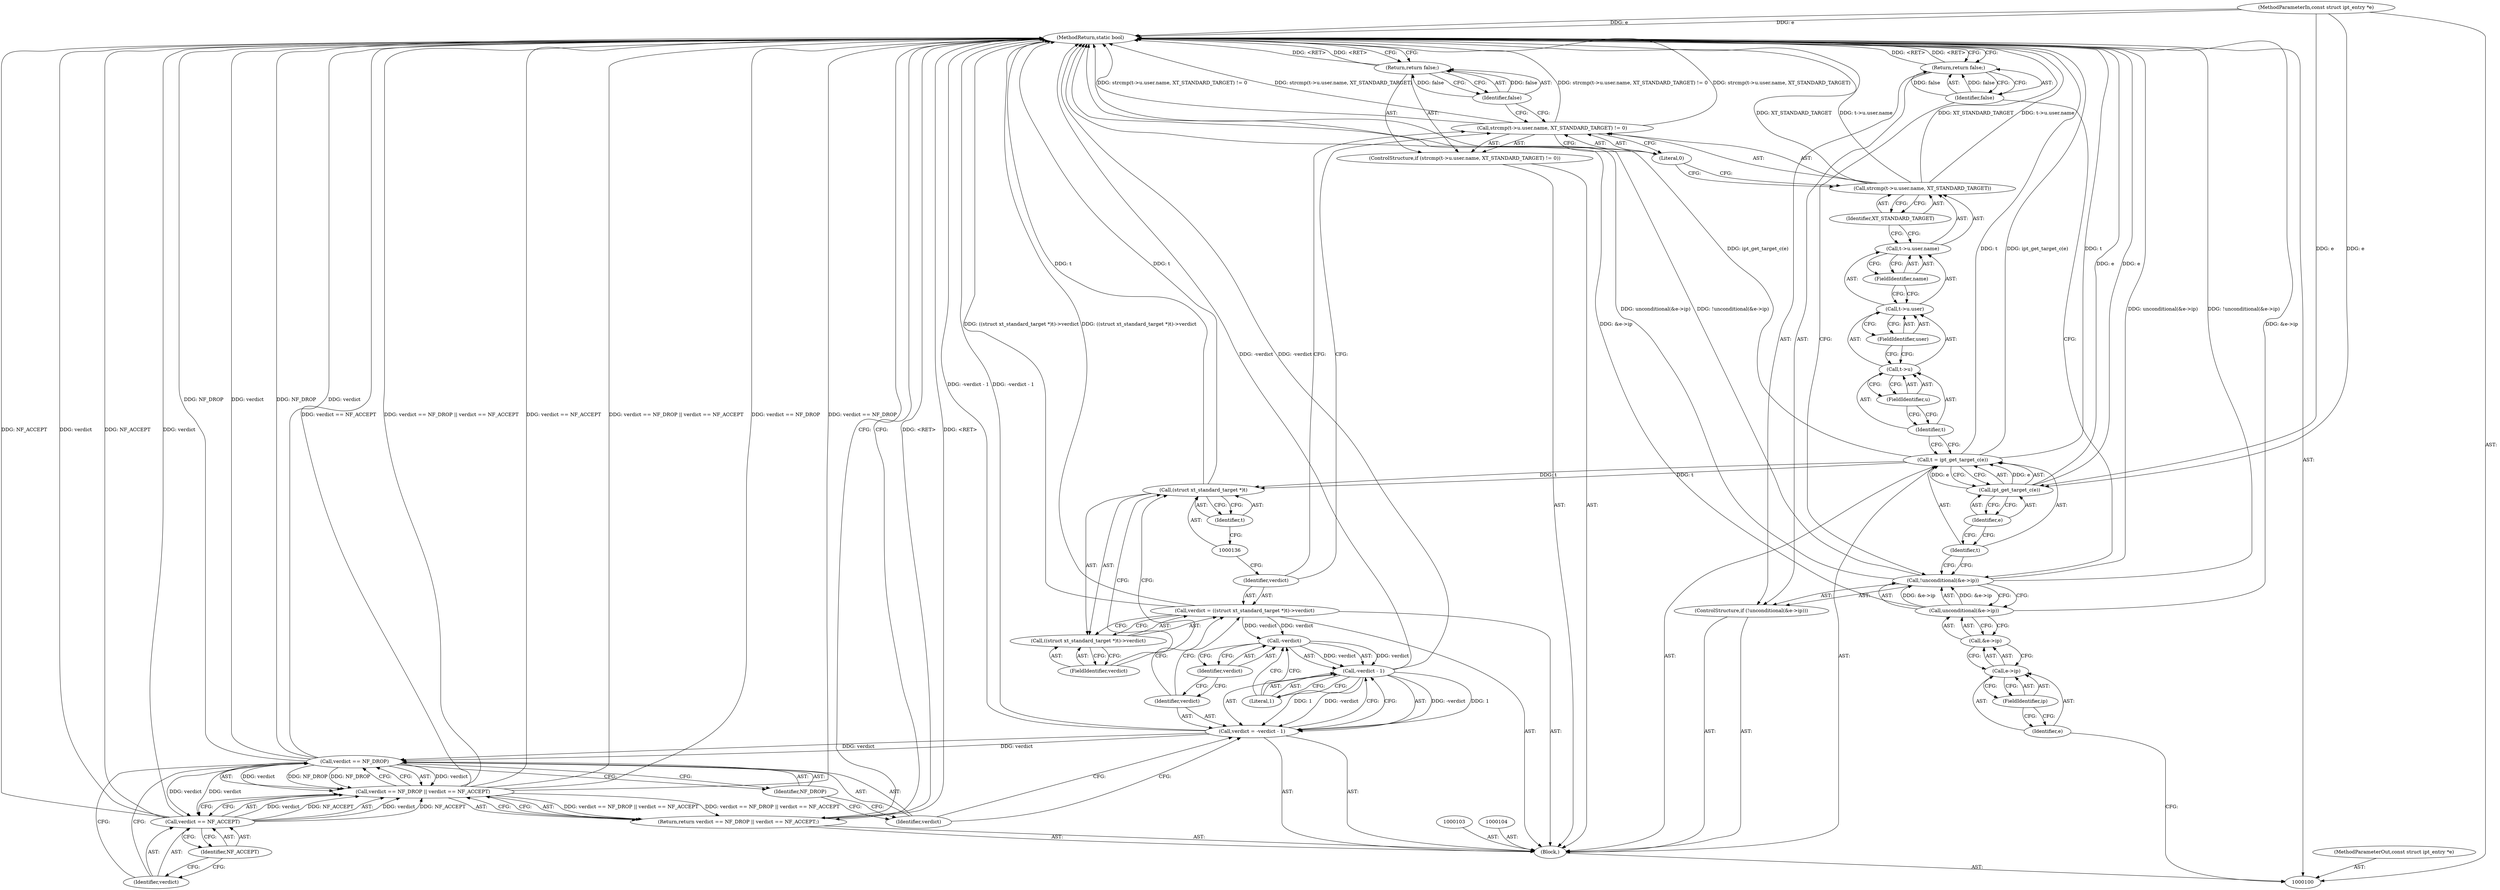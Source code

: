 digraph "1_linux_54d83fc74aa9ec72794373cb47432c5f7fb1a309_4" {
"1000153" [label="(MethodReturn,static bool)"];
"1000101" [label="(MethodParameterIn,const struct ipt_entry *e)"];
"1000227" [label="(MethodParameterOut,const struct ipt_entry *e)"];
"1000130" [label="(Return,return false;)"];
"1000131" [label="(Identifier,false)"];
"1000132" [label="(Call,verdict = ((struct xt_standard_target *)t)->verdict)"];
"1000133" [label="(Identifier,verdict)"];
"1000134" [label="(Call,((struct xt_standard_target *)t)->verdict)"];
"1000135" [label="(Call,(struct xt_standard_target *)t)"];
"1000137" [label="(Identifier,t)"];
"1000138" [label="(FieldIdentifier,verdict)"];
"1000139" [label="(Call,verdict = -verdict - 1)"];
"1000140" [label="(Identifier,verdict)"];
"1000141" [label="(Call,-verdict - 1)"];
"1000142" [label="(Call,-verdict)"];
"1000143" [label="(Identifier,verdict)"];
"1000144" [label="(Literal,1)"];
"1000145" [label="(Return,return verdict == NF_DROP || verdict == NF_ACCEPT;)"];
"1000149" [label="(Identifier,NF_DROP)"];
"1000150" [label="(Call,verdict == NF_ACCEPT)"];
"1000151" [label="(Identifier,verdict)"];
"1000152" [label="(Identifier,NF_ACCEPT)"];
"1000146" [label="(Call,verdict == NF_DROP || verdict == NF_ACCEPT)"];
"1000147" [label="(Call,verdict == NF_DROP)"];
"1000148" [label="(Identifier,verdict)"];
"1000102" [label="(Block,)"];
"1000105" [label="(ControlStructure,if (!unconditional(&e->ip)))"];
"1000108" [label="(Call,&e->ip)"];
"1000109" [label="(Call,e->ip)"];
"1000110" [label="(Identifier,e)"];
"1000111" [label="(FieldIdentifier,ip)"];
"1000106" [label="(Call,!unconditional(&e->ip))"];
"1000107" [label="(Call,unconditional(&e->ip))"];
"1000113" [label="(Identifier,false)"];
"1000112" [label="(Return,return false;)"];
"1000114" [label="(Call,t = ipt_get_target_c(e))"];
"1000115" [label="(Identifier,t)"];
"1000117" [label="(Identifier,e)"];
"1000116" [label="(Call,ipt_get_target_c(e))"];
"1000121" [label="(Call,t->u.user.name)"];
"1000122" [label="(Call,t->u.user)"];
"1000123" [label="(Call,t->u)"];
"1000124" [label="(Identifier,t)"];
"1000125" [label="(FieldIdentifier,u)"];
"1000126" [label="(FieldIdentifier,user)"];
"1000118" [label="(ControlStructure,if (strcmp(t->u.user.name, XT_STANDARD_TARGET) != 0))"];
"1000127" [label="(FieldIdentifier,name)"];
"1000128" [label="(Identifier,XT_STANDARD_TARGET)"];
"1000129" [label="(Literal,0)"];
"1000119" [label="(Call,strcmp(t->u.user.name, XT_STANDARD_TARGET) != 0)"];
"1000120" [label="(Call,strcmp(t->u.user.name, XT_STANDARD_TARGET))"];
"1000153" -> "1000100"  [label="AST: "];
"1000153" -> "1000112"  [label="CFG: "];
"1000153" -> "1000130"  [label="CFG: "];
"1000153" -> "1000145"  [label="CFG: "];
"1000145" -> "1000153"  [label="DDG: <RET>"];
"1000116" -> "1000153"  [label="DDG: e"];
"1000141" -> "1000153"  [label="DDG: -verdict"];
"1000107" -> "1000153"  [label="DDG: &e->ip"];
"1000150" -> "1000153"  [label="DDG: NF_ACCEPT"];
"1000150" -> "1000153"  [label="DDG: verdict"];
"1000132" -> "1000153"  [label="DDG: ((struct xt_standard_target *)t)->verdict"];
"1000146" -> "1000153"  [label="DDG: verdict == NF_ACCEPT"];
"1000146" -> "1000153"  [label="DDG: verdict == NF_DROP || verdict == NF_ACCEPT"];
"1000146" -> "1000153"  [label="DDG: verdict == NF_DROP"];
"1000120" -> "1000153"  [label="DDG: XT_STANDARD_TARGET"];
"1000120" -> "1000153"  [label="DDG: t->u.user.name"];
"1000119" -> "1000153"  [label="DDG: strcmp(t->u.user.name, XT_STANDARD_TARGET) != 0"];
"1000119" -> "1000153"  [label="DDG: strcmp(t->u.user.name, XT_STANDARD_TARGET)"];
"1000106" -> "1000153"  [label="DDG: unconditional(&e->ip)"];
"1000106" -> "1000153"  [label="DDG: !unconditional(&e->ip)"];
"1000139" -> "1000153"  [label="DDG: -verdict - 1"];
"1000114" -> "1000153"  [label="DDG: t"];
"1000114" -> "1000153"  [label="DDG: ipt_get_target_c(e)"];
"1000147" -> "1000153"  [label="DDG: NF_DROP"];
"1000147" -> "1000153"  [label="DDG: verdict"];
"1000101" -> "1000153"  [label="DDG: e"];
"1000135" -> "1000153"  [label="DDG: t"];
"1000112" -> "1000153"  [label="DDG: <RET>"];
"1000130" -> "1000153"  [label="DDG: <RET>"];
"1000101" -> "1000100"  [label="AST: "];
"1000101" -> "1000153"  [label="DDG: e"];
"1000101" -> "1000116"  [label="DDG: e"];
"1000227" -> "1000100"  [label="AST: "];
"1000130" -> "1000118"  [label="AST: "];
"1000130" -> "1000131"  [label="CFG: "];
"1000131" -> "1000130"  [label="AST: "];
"1000153" -> "1000130"  [label="CFG: "];
"1000130" -> "1000153"  [label="DDG: <RET>"];
"1000131" -> "1000130"  [label="DDG: false"];
"1000131" -> "1000130"  [label="AST: "];
"1000131" -> "1000119"  [label="CFG: "];
"1000130" -> "1000131"  [label="CFG: "];
"1000131" -> "1000130"  [label="DDG: false"];
"1000132" -> "1000102"  [label="AST: "];
"1000132" -> "1000134"  [label="CFG: "];
"1000133" -> "1000132"  [label="AST: "];
"1000134" -> "1000132"  [label="AST: "];
"1000140" -> "1000132"  [label="CFG: "];
"1000132" -> "1000153"  [label="DDG: ((struct xt_standard_target *)t)->verdict"];
"1000132" -> "1000142"  [label="DDG: verdict"];
"1000133" -> "1000132"  [label="AST: "];
"1000133" -> "1000119"  [label="CFG: "];
"1000136" -> "1000133"  [label="CFG: "];
"1000134" -> "1000132"  [label="AST: "];
"1000134" -> "1000138"  [label="CFG: "];
"1000135" -> "1000134"  [label="AST: "];
"1000138" -> "1000134"  [label="AST: "];
"1000132" -> "1000134"  [label="CFG: "];
"1000135" -> "1000134"  [label="AST: "];
"1000135" -> "1000137"  [label="CFG: "];
"1000136" -> "1000135"  [label="AST: "];
"1000137" -> "1000135"  [label="AST: "];
"1000138" -> "1000135"  [label="CFG: "];
"1000135" -> "1000153"  [label="DDG: t"];
"1000114" -> "1000135"  [label="DDG: t"];
"1000137" -> "1000135"  [label="AST: "];
"1000137" -> "1000136"  [label="CFG: "];
"1000135" -> "1000137"  [label="CFG: "];
"1000138" -> "1000134"  [label="AST: "];
"1000138" -> "1000135"  [label="CFG: "];
"1000134" -> "1000138"  [label="CFG: "];
"1000139" -> "1000102"  [label="AST: "];
"1000139" -> "1000141"  [label="CFG: "];
"1000140" -> "1000139"  [label="AST: "];
"1000141" -> "1000139"  [label="AST: "];
"1000148" -> "1000139"  [label="CFG: "];
"1000139" -> "1000153"  [label="DDG: -verdict - 1"];
"1000141" -> "1000139"  [label="DDG: -verdict"];
"1000141" -> "1000139"  [label="DDG: 1"];
"1000139" -> "1000147"  [label="DDG: verdict"];
"1000140" -> "1000139"  [label="AST: "];
"1000140" -> "1000132"  [label="CFG: "];
"1000143" -> "1000140"  [label="CFG: "];
"1000141" -> "1000139"  [label="AST: "];
"1000141" -> "1000144"  [label="CFG: "];
"1000142" -> "1000141"  [label="AST: "];
"1000144" -> "1000141"  [label="AST: "];
"1000139" -> "1000141"  [label="CFG: "];
"1000141" -> "1000153"  [label="DDG: -verdict"];
"1000141" -> "1000139"  [label="DDG: -verdict"];
"1000141" -> "1000139"  [label="DDG: 1"];
"1000142" -> "1000141"  [label="DDG: verdict"];
"1000142" -> "1000141"  [label="AST: "];
"1000142" -> "1000143"  [label="CFG: "];
"1000143" -> "1000142"  [label="AST: "];
"1000144" -> "1000142"  [label="CFG: "];
"1000142" -> "1000141"  [label="DDG: verdict"];
"1000132" -> "1000142"  [label="DDG: verdict"];
"1000143" -> "1000142"  [label="AST: "];
"1000143" -> "1000140"  [label="CFG: "];
"1000142" -> "1000143"  [label="CFG: "];
"1000144" -> "1000141"  [label="AST: "];
"1000144" -> "1000142"  [label="CFG: "];
"1000141" -> "1000144"  [label="CFG: "];
"1000145" -> "1000102"  [label="AST: "];
"1000145" -> "1000146"  [label="CFG: "];
"1000146" -> "1000145"  [label="AST: "];
"1000153" -> "1000145"  [label="CFG: "];
"1000145" -> "1000153"  [label="DDG: <RET>"];
"1000146" -> "1000145"  [label="DDG: verdict == NF_DROP || verdict == NF_ACCEPT"];
"1000149" -> "1000147"  [label="AST: "];
"1000149" -> "1000148"  [label="CFG: "];
"1000147" -> "1000149"  [label="CFG: "];
"1000150" -> "1000146"  [label="AST: "];
"1000150" -> "1000152"  [label="CFG: "];
"1000151" -> "1000150"  [label="AST: "];
"1000152" -> "1000150"  [label="AST: "];
"1000146" -> "1000150"  [label="CFG: "];
"1000150" -> "1000153"  [label="DDG: NF_ACCEPT"];
"1000150" -> "1000153"  [label="DDG: verdict"];
"1000150" -> "1000146"  [label="DDG: verdict"];
"1000150" -> "1000146"  [label="DDG: NF_ACCEPT"];
"1000147" -> "1000150"  [label="DDG: verdict"];
"1000151" -> "1000150"  [label="AST: "];
"1000151" -> "1000147"  [label="CFG: "];
"1000152" -> "1000151"  [label="CFG: "];
"1000152" -> "1000150"  [label="AST: "];
"1000152" -> "1000151"  [label="CFG: "];
"1000150" -> "1000152"  [label="CFG: "];
"1000146" -> "1000145"  [label="AST: "];
"1000146" -> "1000147"  [label="CFG: "];
"1000146" -> "1000150"  [label="CFG: "];
"1000147" -> "1000146"  [label="AST: "];
"1000150" -> "1000146"  [label="AST: "];
"1000145" -> "1000146"  [label="CFG: "];
"1000146" -> "1000153"  [label="DDG: verdict == NF_ACCEPT"];
"1000146" -> "1000153"  [label="DDG: verdict == NF_DROP || verdict == NF_ACCEPT"];
"1000146" -> "1000153"  [label="DDG: verdict == NF_DROP"];
"1000146" -> "1000145"  [label="DDG: verdict == NF_DROP || verdict == NF_ACCEPT"];
"1000147" -> "1000146"  [label="DDG: verdict"];
"1000147" -> "1000146"  [label="DDG: NF_DROP"];
"1000150" -> "1000146"  [label="DDG: verdict"];
"1000150" -> "1000146"  [label="DDG: NF_ACCEPT"];
"1000147" -> "1000146"  [label="AST: "];
"1000147" -> "1000149"  [label="CFG: "];
"1000148" -> "1000147"  [label="AST: "];
"1000149" -> "1000147"  [label="AST: "];
"1000151" -> "1000147"  [label="CFG: "];
"1000146" -> "1000147"  [label="CFG: "];
"1000147" -> "1000153"  [label="DDG: NF_DROP"];
"1000147" -> "1000153"  [label="DDG: verdict"];
"1000147" -> "1000146"  [label="DDG: verdict"];
"1000147" -> "1000146"  [label="DDG: NF_DROP"];
"1000139" -> "1000147"  [label="DDG: verdict"];
"1000147" -> "1000150"  [label="DDG: verdict"];
"1000148" -> "1000147"  [label="AST: "];
"1000148" -> "1000139"  [label="CFG: "];
"1000149" -> "1000148"  [label="CFG: "];
"1000102" -> "1000100"  [label="AST: "];
"1000103" -> "1000102"  [label="AST: "];
"1000104" -> "1000102"  [label="AST: "];
"1000105" -> "1000102"  [label="AST: "];
"1000114" -> "1000102"  [label="AST: "];
"1000118" -> "1000102"  [label="AST: "];
"1000132" -> "1000102"  [label="AST: "];
"1000139" -> "1000102"  [label="AST: "];
"1000145" -> "1000102"  [label="AST: "];
"1000105" -> "1000102"  [label="AST: "];
"1000106" -> "1000105"  [label="AST: "];
"1000112" -> "1000105"  [label="AST: "];
"1000108" -> "1000107"  [label="AST: "];
"1000108" -> "1000109"  [label="CFG: "];
"1000109" -> "1000108"  [label="AST: "];
"1000107" -> "1000108"  [label="CFG: "];
"1000109" -> "1000108"  [label="AST: "];
"1000109" -> "1000111"  [label="CFG: "];
"1000110" -> "1000109"  [label="AST: "];
"1000111" -> "1000109"  [label="AST: "];
"1000108" -> "1000109"  [label="CFG: "];
"1000110" -> "1000109"  [label="AST: "];
"1000110" -> "1000100"  [label="CFG: "];
"1000111" -> "1000110"  [label="CFG: "];
"1000111" -> "1000109"  [label="AST: "];
"1000111" -> "1000110"  [label="CFG: "];
"1000109" -> "1000111"  [label="CFG: "];
"1000106" -> "1000105"  [label="AST: "];
"1000106" -> "1000107"  [label="CFG: "];
"1000107" -> "1000106"  [label="AST: "];
"1000113" -> "1000106"  [label="CFG: "];
"1000115" -> "1000106"  [label="CFG: "];
"1000106" -> "1000153"  [label="DDG: unconditional(&e->ip)"];
"1000106" -> "1000153"  [label="DDG: !unconditional(&e->ip)"];
"1000107" -> "1000106"  [label="DDG: &e->ip"];
"1000107" -> "1000106"  [label="AST: "];
"1000107" -> "1000108"  [label="CFG: "];
"1000108" -> "1000107"  [label="AST: "];
"1000106" -> "1000107"  [label="CFG: "];
"1000107" -> "1000153"  [label="DDG: &e->ip"];
"1000107" -> "1000106"  [label="DDG: &e->ip"];
"1000113" -> "1000112"  [label="AST: "];
"1000113" -> "1000106"  [label="CFG: "];
"1000112" -> "1000113"  [label="CFG: "];
"1000113" -> "1000112"  [label="DDG: false"];
"1000112" -> "1000105"  [label="AST: "];
"1000112" -> "1000113"  [label="CFG: "];
"1000113" -> "1000112"  [label="AST: "];
"1000153" -> "1000112"  [label="CFG: "];
"1000112" -> "1000153"  [label="DDG: <RET>"];
"1000113" -> "1000112"  [label="DDG: false"];
"1000114" -> "1000102"  [label="AST: "];
"1000114" -> "1000116"  [label="CFG: "];
"1000115" -> "1000114"  [label="AST: "];
"1000116" -> "1000114"  [label="AST: "];
"1000124" -> "1000114"  [label="CFG: "];
"1000114" -> "1000153"  [label="DDG: t"];
"1000114" -> "1000153"  [label="DDG: ipt_get_target_c(e)"];
"1000116" -> "1000114"  [label="DDG: e"];
"1000114" -> "1000135"  [label="DDG: t"];
"1000115" -> "1000114"  [label="AST: "];
"1000115" -> "1000106"  [label="CFG: "];
"1000117" -> "1000115"  [label="CFG: "];
"1000117" -> "1000116"  [label="AST: "];
"1000117" -> "1000115"  [label="CFG: "];
"1000116" -> "1000117"  [label="CFG: "];
"1000116" -> "1000114"  [label="AST: "];
"1000116" -> "1000117"  [label="CFG: "];
"1000117" -> "1000116"  [label="AST: "];
"1000114" -> "1000116"  [label="CFG: "];
"1000116" -> "1000153"  [label="DDG: e"];
"1000116" -> "1000114"  [label="DDG: e"];
"1000101" -> "1000116"  [label="DDG: e"];
"1000121" -> "1000120"  [label="AST: "];
"1000121" -> "1000127"  [label="CFG: "];
"1000122" -> "1000121"  [label="AST: "];
"1000127" -> "1000121"  [label="AST: "];
"1000128" -> "1000121"  [label="CFG: "];
"1000122" -> "1000121"  [label="AST: "];
"1000122" -> "1000126"  [label="CFG: "];
"1000123" -> "1000122"  [label="AST: "];
"1000126" -> "1000122"  [label="AST: "];
"1000127" -> "1000122"  [label="CFG: "];
"1000123" -> "1000122"  [label="AST: "];
"1000123" -> "1000125"  [label="CFG: "];
"1000124" -> "1000123"  [label="AST: "];
"1000125" -> "1000123"  [label="AST: "];
"1000126" -> "1000123"  [label="CFG: "];
"1000124" -> "1000123"  [label="AST: "];
"1000124" -> "1000114"  [label="CFG: "];
"1000125" -> "1000124"  [label="CFG: "];
"1000125" -> "1000123"  [label="AST: "];
"1000125" -> "1000124"  [label="CFG: "];
"1000123" -> "1000125"  [label="CFG: "];
"1000126" -> "1000122"  [label="AST: "];
"1000126" -> "1000123"  [label="CFG: "];
"1000122" -> "1000126"  [label="CFG: "];
"1000118" -> "1000102"  [label="AST: "];
"1000119" -> "1000118"  [label="AST: "];
"1000130" -> "1000118"  [label="AST: "];
"1000127" -> "1000121"  [label="AST: "];
"1000127" -> "1000122"  [label="CFG: "];
"1000121" -> "1000127"  [label="CFG: "];
"1000128" -> "1000120"  [label="AST: "];
"1000128" -> "1000121"  [label="CFG: "];
"1000120" -> "1000128"  [label="CFG: "];
"1000129" -> "1000119"  [label="AST: "];
"1000129" -> "1000120"  [label="CFG: "];
"1000119" -> "1000129"  [label="CFG: "];
"1000119" -> "1000118"  [label="AST: "];
"1000119" -> "1000129"  [label="CFG: "];
"1000120" -> "1000119"  [label="AST: "];
"1000129" -> "1000119"  [label="AST: "];
"1000131" -> "1000119"  [label="CFG: "];
"1000133" -> "1000119"  [label="CFG: "];
"1000119" -> "1000153"  [label="DDG: strcmp(t->u.user.name, XT_STANDARD_TARGET) != 0"];
"1000119" -> "1000153"  [label="DDG: strcmp(t->u.user.name, XT_STANDARD_TARGET)"];
"1000120" -> "1000119"  [label="AST: "];
"1000120" -> "1000128"  [label="CFG: "];
"1000121" -> "1000120"  [label="AST: "];
"1000128" -> "1000120"  [label="AST: "];
"1000129" -> "1000120"  [label="CFG: "];
"1000120" -> "1000153"  [label="DDG: XT_STANDARD_TARGET"];
"1000120" -> "1000153"  [label="DDG: t->u.user.name"];
}
